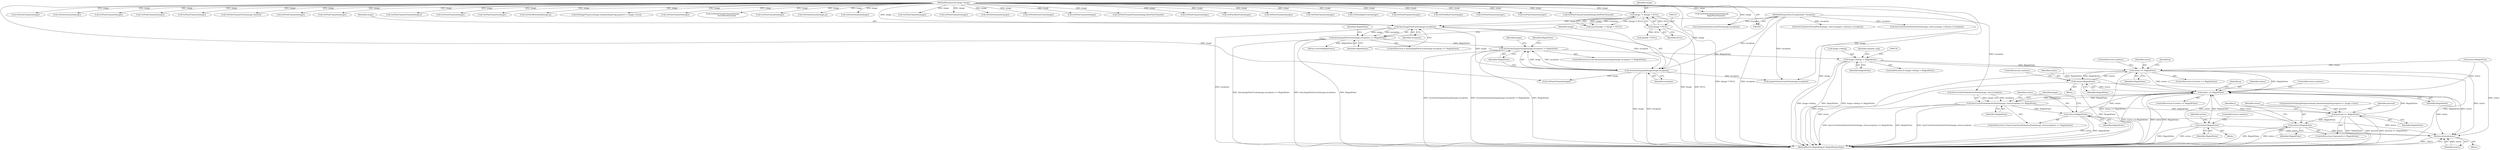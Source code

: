 digraph "0_ImageMagick_1cc6f0ccc92c20c7cab6c4a7335daf29c91f0d8e_0@pointer" {
"1000148" [label="(Call,image->debug != MagickFalse)"];
"1000140" [label="(Call,AccelerateEqualizeImage(image,exception) != MagickFalse)"];
"1000141" [label="(Call,AccelerateEqualizeImage(image,exception))"];
"1000133" [label="(Call,SyncImagePixelCache(image,exception))"];
"1000120" [label="(Call,image != (Image *) NULL)"];
"1000106" [label="(MethodParameterIn,Image *image)"];
"1000122" [label="(Call,(Image *) NULL)"];
"1000107" [label="(MethodParameterIn,ExceptionInfo *exception)"];
"1000132" [label="(Call,SyncImagePixelCache(image,exception) == MagickFalse)"];
"1000305" [label="(Call,status == MagickFalse)"];
"1000327" [label="(Call,status=MagickFalse)"];
"1000807" [label="(Call,status == MagickFalse)"];
"1000829" [label="(Call,status=MagickFalse)"];
"1000966" [label="(Return,return(status);)"];
"1000921" [label="(Call,SyncCacheViewAuthenticPixels(image_view,exception) == MagickFalse)"];
"1000926" [label="(Call,status=MagickFalse)"];
"1000950" [label="(Call,proceed == MagickFalse)"];
"1000953" [label="(Call,status=MagickFalse)"];
"1000953" [label="(Call,status=MagickFalse)"];
"1000431" [label="(Call,GetPixelChannels(image))"];
"1000382" [label="(Call,GetPixelChannels(image))"];
"1000812" [label="(Identifier,q)"];
"1000132" [label="(Call,SyncImagePixelCache(image,exception) == MagickFalse)"];
"1000868" [label="(Call,GetPixelChannels(image))"];
"1000809" [label="(Identifier,MagickFalse)"];
"1000724" [label="(Call,GetPixelChannels(image))"];
"1000122" [label="(Call,(Image *) NULL)"];
"1000678" [label="(Call,GetPixelChannels(image))"];
"1000131" [label="(ControlStructure,if (SyncImagePixelCache(image,exception) == MagickFalse))"];
"1000882" [label="(Call,GetPixelChannelTraits(image,channel))"];
"1000137" [label="(Return,return(MagickFalse);)"];
"1000632" [label="(Call,GetPixelChannels(image))"];
"1000150" [label="(Identifier,image)"];
"1000966" [label="(Return,return(status);)"];
"1000403" [label="(Call,GetPixelChannels(image))"];
"1000311" [label="(Call,GetCacheViewVirtualPixels(image_view,0,y,image->columns,1,exception))"];
"1000285" [label="(Call,AcquireVirtualCacheView(image,exception))"];
"1000876" [label="(Call,GetPixelChannelChannel(image,j))"];
"1000152" [label="(Identifier,MagickFalse)"];
"1000955" [label="(Identifier,MagickFalse)"];
"1000807" [label="(Call,status == MagickFalse)"];
"1000121" [label="(Identifier,image)"];
"1000857" [label="(Call,GetPixelChannels(image))"];
"1000952" [label="(Identifier,MagickFalse)"];
"1000909" [label="(Call,GetPixelChannels(image))"];
"1000928" [label="(Identifier,MagickFalse)"];
"1000950" [label="(Call,proceed == MagickFalse)"];
"1000147" [label="(ControlStructure,if (image->debug != MagickFalse))"];
"1000148" [label="(Call,image->debug != MagickFalse)"];
"1000107" [label="(MethodParameterIn,ExceptionInfo *exception)"];
"1000850" [label="(Call,GetPixelWriteMask(image,q))"];
"1000326" [label="(Block,)"];
"1000808" [label="(Identifier,status)"];
"1000106" [label="(MethodParameterIn,Image *image)"];
"1000146" [label="(Identifier,MagickTrue)"];
"1000941" [label="(Call,SetImageProgress(image,EqualizeImageTag,progress++,image->rows))"];
"1000939" [label="(Call,proceed=SetImageProgress(image,EqualizeImageTag,progress++,image->rows))"];
"1000304" [label="(ControlStructure,if (status == MagickFalse))"];
"1000455" [label="(Call,GetPixelChannels(image))"];
"1000655" [label="(Call,GetPixelChannelChannel(image,\n              GreenPixelChannel))"];
"1000133" [label="(Call,SyncImagePixelCache(image,exception))"];
"1000533" [label="(Call,GetPixelChannels(image))"];
"1000149" [label="(Call,image->debug)"];
"1000139" [label="(ControlStructure,if (AccelerateEqualizeImage(image,exception) != MagickFalse))"];
"1000163" [label="(Identifier,equalize_map)"];
"1000374" [label="(Call,GetPixelIntensity(image,p))"];
"1000108" [label="(Block,)"];
"1000828" [label="(Block,)"];
"1000328" [label="(Identifier,status)"];
"1000484" [label="(Call,GetPixelChannels(image))"];
"1000327" [label="(Call,status=MagickFalse)"];
"1000968" [label="(MethodReturn,MagickExport MagickBooleanType)"];
"1000440" [label="(Call,GetPixelChannels(image))"];
"1000926" [label="(Call,status=MagickFalse)"];
"1000278" [label="(Call,GetPixelChannels(image))"];
"1000831" [label="(Identifier,MagickFalse)"];
"1000770" [label="(Call,GetPixelChannels(image))"];
"1000951" [label="(Identifier,proceed)"];
"1000647" [label="(Call,GetPixelGreenTraits(image))"];
"1000918" [label="(Call,GetPixelChannels(image))"];
"1000802" [label="(Identifier,y)"];
"1000701" [label="(Call,GetPixelChannelChannel(image,BluePixelChannel))"];
"1000124" [label="(Identifier,NULL)"];
"1000305" [label="(Call,status == MagickFalse)"];
"1000829" [label="(Call,status=MagickFalse)"];
"1000140" [label="(Call,AccelerateEqualizeImage(image,exception) != MagickFalse)"];
"1000171" [label="(Call,GetPixelChannels(image))"];
"1000920" [label="(ControlStructure,if (SyncCacheViewAuthenticPixels(image_view,exception) == MagickFalse))"];
"1000308" [label="(ControlStructure,continue;)"];
"1000135" [label="(Identifier,exception)"];
"1000353" [label="(Call,GetPixelChannels(image))"];
"1000136" [label="(Identifier,MagickFalse)"];
"1000832" [label="(ControlStructure,continue;)"];
"1000954" [label="(Identifier,status)"];
"1000307" [label="(Identifier,MagickFalse)"];
"1000806" [label="(ControlStructure,if (status == MagickFalse))"];
"1000144" [label="(Identifier,MagickFalse)"];
"1000119" [label="(Call,assert(image != (Image *) NULL))"];
"1000120" [label="(Call,image != (Image *) NULL)"];
"1000601" [label="(Call,GetPixelRedTraits(image))"];
"1000505" [label="(Call,GetPixelChannels(image))"];
"1000143" [label="(Identifier,exception)"];
"1000813" [label="(Call,GetCacheViewAuthenticPixels(image_view,0,y,image->columns,1,exception))"];
"1000389" [label="(Call,GetPixelChannels(image))"];
"1000306" [label="(Identifier,status)"];
"1000967" [label="(Identifier,status)"];
"1000138" [label="(Identifier,MagickFalse)"];
"1000739" [label="(Call,GetPixelAlphaTraits(image))"];
"1000208" [label="(Call,(double *) NULL)"];
"1000185" [label="(Call,GetPixelChannels(image))"];
"1000330" [label="(ControlStructure,continue;)"];
"1000693" [label="(Call,GetPixelBlueTraits(image))"];
"1000830" [label="(Identifier,status)"];
"1000810" [label="(ControlStructure,continue;)"];
"1000329" [label="(Identifier,MagickFalse)"];
"1000310" [label="(Identifier,p)"];
"1000265" [label="(Call,status=MagickTrue)"];
"1000550" [label="(Call,GetPixelChannels(image))"];
"1000922" [label="(Call,SyncCacheViewAuthenticPixels(image_view,exception))"];
"1000199" [label="(Call,GetPixelChannels(image))"];
"1000609" [label="(Call,GetPixelChannelChannel(image,RedPixelChannel))"];
"1000949" [label="(ControlStructure,if (proceed == MagickFalse))"];
"1000921" [label="(Call,SyncCacheViewAuthenticPixels(image_view,exception) == MagickFalse)"];
"1000927" [label="(Identifier,status)"];
"1000925" [label="(Identifier,MagickFalse)"];
"1000932" [label="(Identifier,image)"];
"1000142" [label="(Identifier,image)"];
"1000787" [label="(Call,AcquireAuthenticCacheView(image,exception))"];
"1000141" [label="(Call,AccelerateEqualizeImage(image,exception))"];
"1000747" [label="(Call,GetPixelChannelChannel(image,\n              AlphaPixelChannel))"];
"1000134" [label="(Identifier,image)"];
"1000148" -> "1000147"  [label="AST: "];
"1000148" -> "1000152"  [label="CFG: "];
"1000149" -> "1000148"  [label="AST: "];
"1000152" -> "1000148"  [label="AST: "];
"1000154" -> "1000148"  [label="CFG: "];
"1000163" -> "1000148"  [label="CFG: "];
"1000148" -> "1000968"  [label="DDG: MagickFalse"];
"1000148" -> "1000968"  [label="DDG: image->debug != MagickFalse"];
"1000148" -> "1000968"  [label="DDG: image->debug"];
"1000140" -> "1000148"  [label="DDG: MagickFalse"];
"1000148" -> "1000305"  [label="DDG: MagickFalse"];
"1000148" -> "1000807"  [label="DDG: MagickFalse"];
"1000140" -> "1000139"  [label="AST: "];
"1000140" -> "1000144"  [label="CFG: "];
"1000141" -> "1000140"  [label="AST: "];
"1000144" -> "1000140"  [label="AST: "];
"1000146" -> "1000140"  [label="CFG: "];
"1000150" -> "1000140"  [label="CFG: "];
"1000140" -> "1000968"  [label="DDG: AccelerateEqualizeImage(image,exception)"];
"1000140" -> "1000968"  [label="DDG: AccelerateEqualizeImage(image,exception) != MagickFalse"];
"1000140" -> "1000968"  [label="DDG: MagickFalse"];
"1000141" -> "1000140"  [label="DDG: image"];
"1000141" -> "1000140"  [label="DDG: exception"];
"1000132" -> "1000140"  [label="DDG: MagickFalse"];
"1000141" -> "1000143"  [label="CFG: "];
"1000142" -> "1000141"  [label="AST: "];
"1000143" -> "1000141"  [label="AST: "];
"1000144" -> "1000141"  [label="CFG: "];
"1000141" -> "1000968"  [label="DDG: image"];
"1000141" -> "1000968"  [label="DDG: exception"];
"1000133" -> "1000141"  [label="DDG: image"];
"1000133" -> "1000141"  [label="DDG: exception"];
"1000106" -> "1000141"  [label="DDG: image"];
"1000107" -> "1000141"  [label="DDG: exception"];
"1000141" -> "1000171"  [label="DDG: image"];
"1000141" -> "1000285"  [label="DDG: exception"];
"1000133" -> "1000132"  [label="AST: "];
"1000133" -> "1000135"  [label="CFG: "];
"1000134" -> "1000133"  [label="AST: "];
"1000135" -> "1000133"  [label="AST: "];
"1000136" -> "1000133"  [label="CFG: "];
"1000133" -> "1000968"  [label="DDG: image"];
"1000133" -> "1000968"  [label="DDG: exception"];
"1000133" -> "1000132"  [label="DDG: image"];
"1000133" -> "1000132"  [label="DDG: exception"];
"1000120" -> "1000133"  [label="DDG: image"];
"1000106" -> "1000133"  [label="DDG: image"];
"1000107" -> "1000133"  [label="DDG: exception"];
"1000120" -> "1000119"  [label="AST: "];
"1000120" -> "1000122"  [label="CFG: "];
"1000121" -> "1000120"  [label="AST: "];
"1000122" -> "1000120"  [label="AST: "];
"1000119" -> "1000120"  [label="CFG: "];
"1000120" -> "1000968"  [label="DDG: (Image *) NULL"];
"1000120" -> "1000119"  [label="DDG: image"];
"1000120" -> "1000119"  [label="DDG: (Image *) NULL"];
"1000106" -> "1000120"  [label="DDG: image"];
"1000122" -> "1000120"  [label="DDG: NULL"];
"1000106" -> "1000105"  [label="AST: "];
"1000106" -> "1000968"  [label="DDG: image"];
"1000106" -> "1000171"  [label="DDG: image"];
"1000106" -> "1000185"  [label="DDG: image"];
"1000106" -> "1000199"  [label="DDG: image"];
"1000106" -> "1000278"  [label="DDG: image"];
"1000106" -> "1000285"  [label="DDG: image"];
"1000106" -> "1000353"  [label="DDG: image"];
"1000106" -> "1000374"  [label="DDG: image"];
"1000106" -> "1000382"  [label="DDG: image"];
"1000106" -> "1000389"  [label="DDG: image"];
"1000106" -> "1000403"  [label="DDG: image"];
"1000106" -> "1000431"  [label="DDG: image"];
"1000106" -> "1000440"  [label="DDG: image"];
"1000106" -> "1000455"  [label="DDG: image"];
"1000106" -> "1000484"  [label="DDG: image"];
"1000106" -> "1000505"  [label="DDG: image"];
"1000106" -> "1000533"  [label="DDG: image"];
"1000106" -> "1000550"  [label="DDG: image"];
"1000106" -> "1000601"  [label="DDG: image"];
"1000106" -> "1000609"  [label="DDG: image"];
"1000106" -> "1000632"  [label="DDG: image"];
"1000106" -> "1000647"  [label="DDG: image"];
"1000106" -> "1000655"  [label="DDG: image"];
"1000106" -> "1000678"  [label="DDG: image"];
"1000106" -> "1000693"  [label="DDG: image"];
"1000106" -> "1000701"  [label="DDG: image"];
"1000106" -> "1000724"  [label="DDG: image"];
"1000106" -> "1000739"  [label="DDG: image"];
"1000106" -> "1000747"  [label="DDG: image"];
"1000106" -> "1000770"  [label="DDG: image"];
"1000106" -> "1000787"  [label="DDG: image"];
"1000106" -> "1000850"  [label="DDG: image"];
"1000106" -> "1000857"  [label="DDG: image"];
"1000106" -> "1000868"  [label="DDG: image"];
"1000106" -> "1000876"  [label="DDG: image"];
"1000106" -> "1000882"  [label="DDG: image"];
"1000106" -> "1000909"  [label="DDG: image"];
"1000106" -> "1000918"  [label="DDG: image"];
"1000106" -> "1000941"  [label="DDG: image"];
"1000122" -> "1000124"  [label="CFG: "];
"1000123" -> "1000122"  [label="AST: "];
"1000124" -> "1000122"  [label="AST: "];
"1000122" -> "1000968"  [label="DDG: NULL"];
"1000122" -> "1000208"  [label="DDG: NULL"];
"1000107" -> "1000105"  [label="AST: "];
"1000107" -> "1000968"  [label="DDG: exception"];
"1000107" -> "1000285"  [label="DDG: exception"];
"1000107" -> "1000311"  [label="DDG: exception"];
"1000107" -> "1000787"  [label="DDG: exception"];
"1000107" -> "1000813"  [label="DDG: exception"];
"1000107" -> "1000922"  [label="DDG: exception"];
"1000132" -> "1000131"  [label="AST: "];
"1000132" -> "1000136"  [label="CFG: "];
"1000136" -> "1000132"  [label="AST: "];
"1000138" -> "1000132"  [label="CFG: "];
"1000142" -> "1000132"  [label="CFG: "];
"1000132" -> "1000968"  [label="DDG: SyncImagePixelCache(image,exception) == MagickFalse"];
"1000132" -> "1000968"  [label="DDG: SyncImagePixelCache(image,exception)"];
"1000132" -> "1000968"  [label="DDG: MagickFalse"];
"1000132" -> "1000137"  [label="DDG: MagickFalse"];
"1000305" -> "1000304"  [label="AST: "];
"1000305" -> "1000307"  [label="CFG: "];
"1000306" -> "1000305"  [label="AST: "];
"1000307" -> "1000305"  [label="AST: "];
"1000308" -> "1000305"  [label="CFG: "];
"1000310" -> "1000305"  [label="CFG: "];
"1000305" -> "1000968"  [label="DDG: status == MagickFalse"];
"1000305" -> "1000968"  [label="DDG: MagickFalse"];
"1000305" -> "1000968"  [label="DDG: status"];
"1000327" -> "1000305"  [label="DDG: status"];
"1000265" -> "1000305"  [label="DDG: status"];
"1000305" -> "1000327"  [label="DDG: MagickFalse"];
"1000305" -> "1000807"  [label="DDG: status"];
"1000305" -> "1000807"  [label="DDG: MagickFalse"];
"1000305" -> "1000966"  [label="DDG: status"];
"1000327" -> "1000326"  [label="AST: "];
"1000327" -> "1000329"  [label="CFG: "];
"1000328" -> "1000327"  [label="AST: "];
"1000329" -> "1000327"  [label="AST: "];
"1000330" -> "1000327"  [label="CFG: "];
"1000327" -> "1000968"  [label="DDG: status"];
"1000327" -> "1000968"  [label="DDG: MagickFalse"];
"1000327" -> "1000807"  [label="DDG: status"];
"1000327" -> "1000966"  [label="DDG: status"];
"1000807" -> "1000806"  [label="AST: "];
"1000807" -> "1000809"  [label="CFG: "];
"1000808" -> "1000807"  [label="AST: "];
"1000809" -> "1000807"  [label="AST: "];
"1000810" -> "1000807"  [label="CFG: "];
"1000812" -> "1000807"  [label="CFG: "];
"1000807" -> "1000968"  [label="DDG: status == MagickFalse"];
"1000807" -> "1000968"  [label="DDG: status"];
"1000807" -> "1000968"  [label="DDG: MagickFalse"];
"1000829" -> "1000807"  [label="DDG: status"];
"1000926" -> "1000807"  [label="DDG: status"];
"1000265" -> "1000807"  [label="DDG: status"];
"1000953" -> "1000807"  [label="DDG: status"];
"1000921" -> "1000807"  [label="DDG: MagickFalse"];
"1000950" -> "1000807"  [label="DDG: MagickFalse"];
"1000807" -> "1000829"  [label="DDG: MagickFalse"];
"1000807" -> "1000921"  [label="DDG: MagickFalse"];
"1000807" -> "1000966"  [label="DDG: status"];
"1000829" -> "1000828"  [label="AST: "];
"1000829" -> "1000831"  [label="CFG: "];
"1000830" -> "1000829"  [label="AST: "];
"1000831" -> "1000829"  [label="AST: "];
"1000832" -> "1000829"  [label="CFG: "];
"1000829" -> "1000968"  [label="DDG: status"];
"1000829" -> "1000968"  [label="DDG: MagickFalse"];
"1000829" -> "1000966"  [label="DDG: status"];
"1000966" -> "1000108"  [label="AST: "];
"1000966" -> "1000967"  [label="CFG: "];
"1000967" -> "1000966"  [label="AST: "];
"1000968" -> "1000966"  [label="CFG: "];
"1000966" -> "1000968"  [label="DDG: <RET>"];
"1000967" -> "1000966"  [label="DDG: status"];
"1000926" -> "1000966"  [label="DDG: status"];
"1000265" -> "1000966"  [label="DDG: status"];
"1000953" -> "1000966"  [label="DDG: status"];
"1000921" -> "1000920"  [label="AST: "];
"1000921" -> "1000925"  [label="CFG: "];
"1000922" -> "1000921"  [label="AST: "];
"1000925" -> "1000921"  [label="AST: "];
"1000927" -> "1000921"  [label="CFG: "];
"1000932" -> "1000921"  [label="CFG: "];
"1000921" -> "1000968"  [label="DDG: SyncCacheViewAuthenticPixels(image_view,exception) == MagickFalse"];
"1000921" -> "1000968"  [label="DDG: MagickFalse"];
"1000921" -> "1000968"  [label="DDG: SyncCacheViewAuthenticPixels(image_view,exception)"];
"1000922" -> "1000921"  [label="DDG: image_view"];
"1000922" -> "1000921"  [label="DDG: exception"];
"1000921" -> "1000926"  [label="DDG: MagickFalse"];
"1000921" -> "1000950"  [label="DDG: MagickFalse"];
"1000926" -> "1000920"  [label="AST: "];
"1000926" -> "1000928"  [label="CFG: "];
"1000927" -> "1000926"  [label="AST: "];
"1000928" -> "1000926"  [label="AST: "];
"1000932" -> "1000926"  [label="CFG: "];
"1000926" -> "1000968"  [label="DDG: status"];
"1000926" -> "1000968"  [label="DDG: MagickFalse"];
"1000950" -> "1000949"  [label="AST: "];
"1000950" -> "1000952"  [label="CFG: "];
"1000951" -> "1000950"  [label="AST: "];
"1000952" -> "1000950"  [label="AST: "];
"1000954" -> "1000950"  [label="CFG: "];
"1000802" -> "1000950"  [label="CFG: "];
"1000950" -> "1000968"  [label="DDG: proceed == MagickFalse"];
"1000950" -> "1000968"  [label="DDG: MagickFalse"];
"1000950" -> "1000968"  [label="DDG: proceed"];
"1000939" -> "1000950"  [label="DDG: proceed"];
"1000950" -> "1000953"  [label="DDG: MagickFalse"];
"1000953" -> "1000949"  [label="AST: "];
"1000953" -> "1000955"  [label="CFG: "];
"1000954" -> "1000953"  [label="AST: "];
"1000955" -> "1000953"  [label="AST: "];
"1000802" -> "1000953"  [label="CFG: "];
"1000953" -> "1000968"  [label="DDG: MagickFalse"];
"1000953" -> "1000968"  [label="DDG: status"];
}
